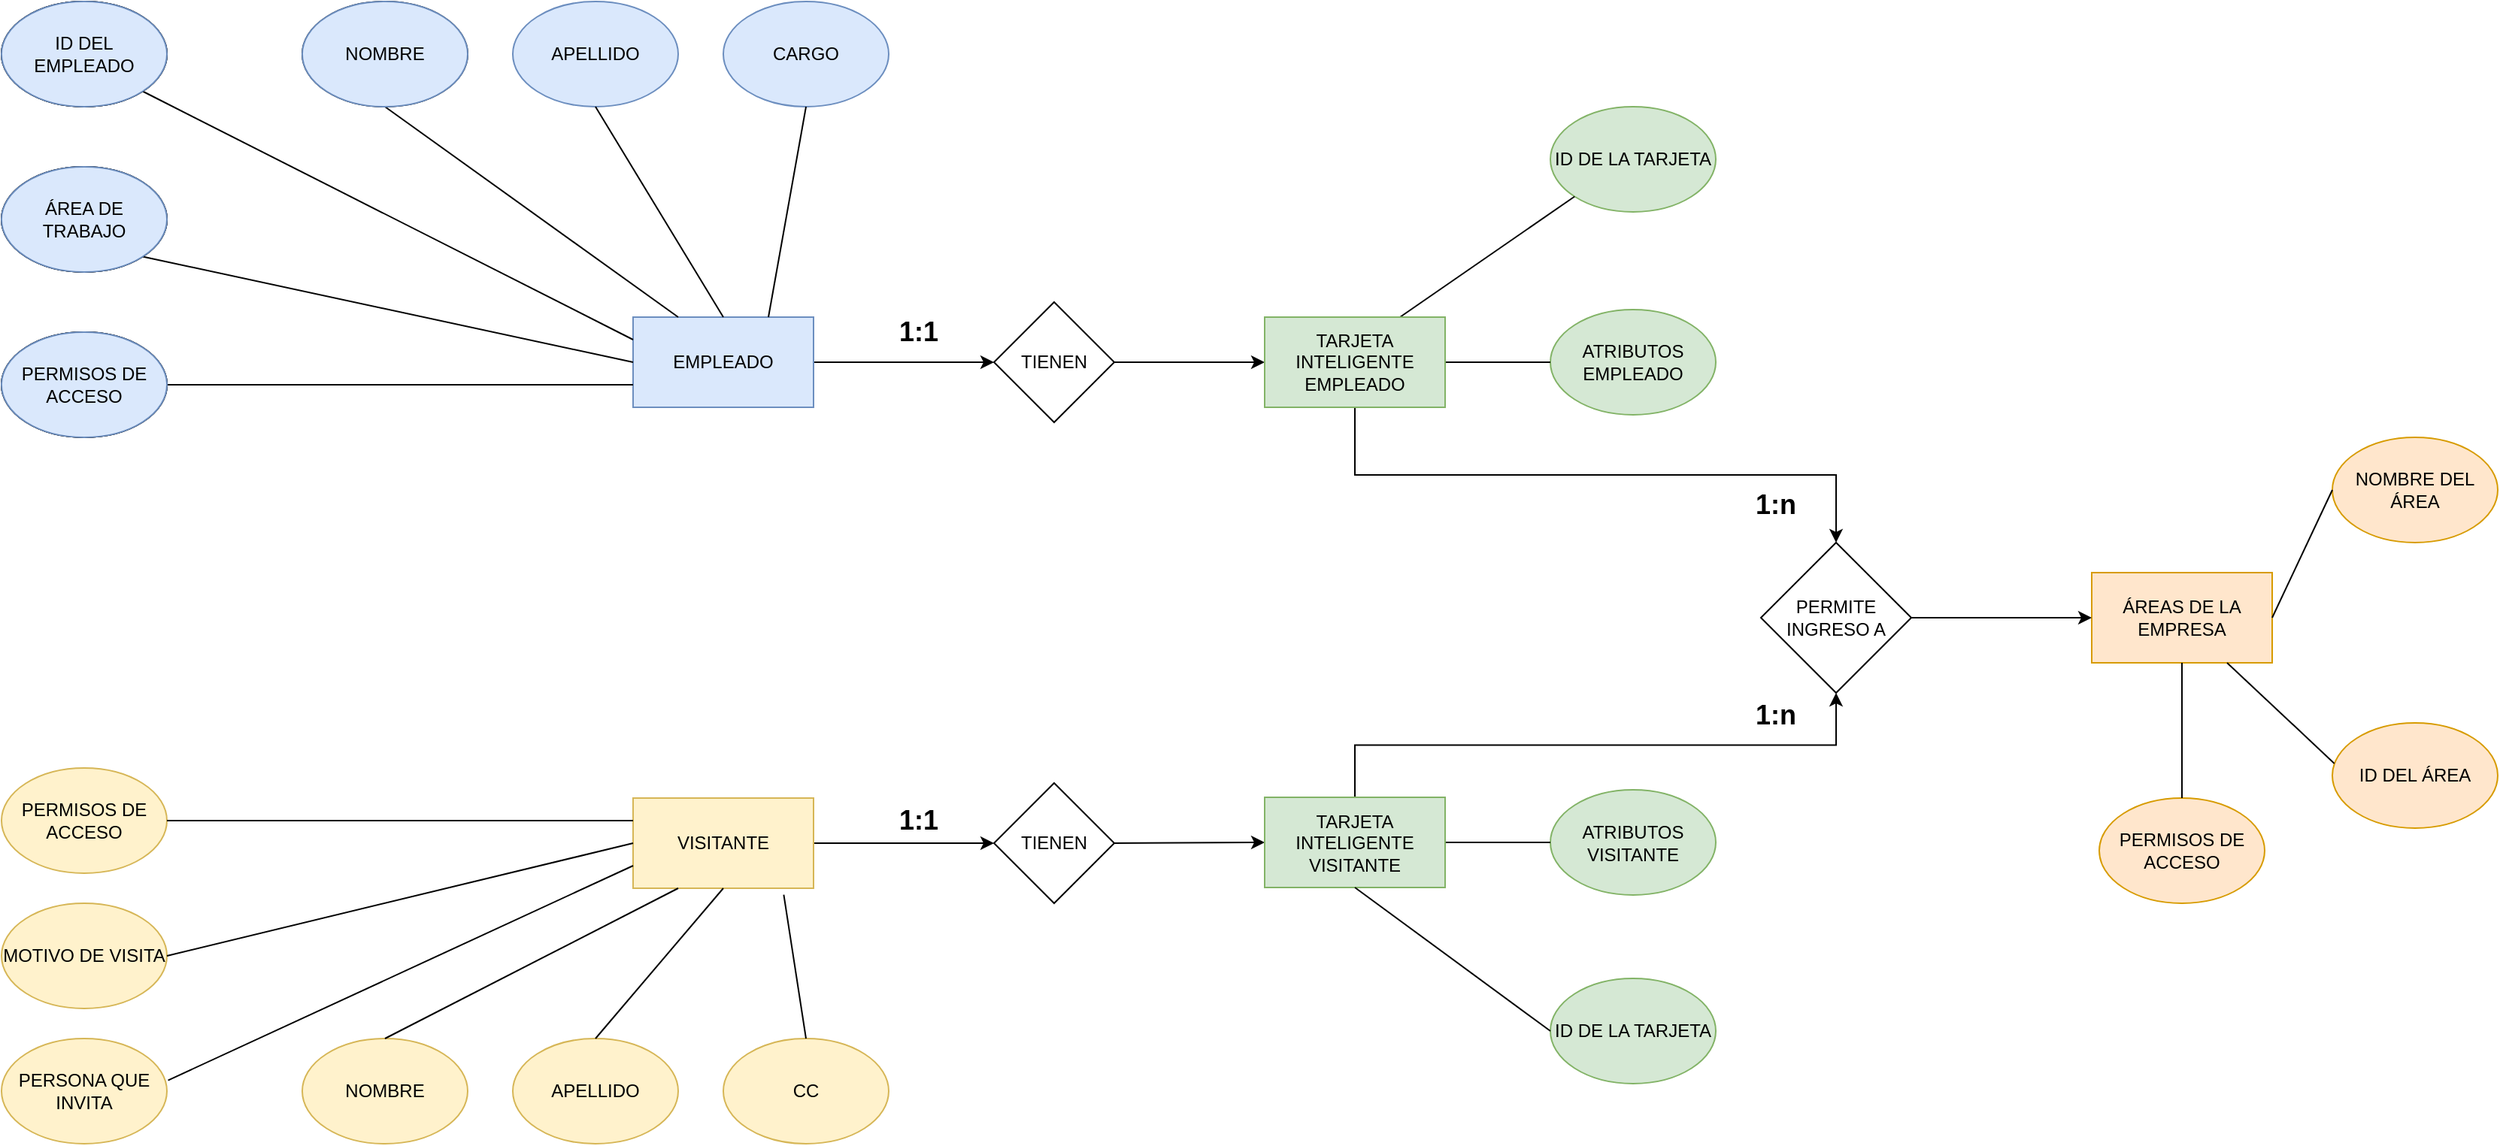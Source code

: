 <mxfile version="20.0.1" type="github">
  <diagram id="B1igxieaISC9VuSWq6be" name="Page-1">
    <mxGraphModel dx="1344" dy="834" grid="1" gridSize="10" guides="1" tooltips="1" connect="1" arrows="1" fold="1" page="1" pageScale="1" pageWidth="2000" pageHeight="2000" math="0" shadow="0">
      <root>
        <mxCell id="0" />
        <mxCell id="1" parent="0" />
        <mxCell id="BWPA2W5dskU-JX_1lQMr-73" style="edgeStyle=none;rounded=0;orthogonalLoop=1;jettySize=auto;html=1;exitX=1;exitY=0.5;exitDx=0;exitDy=0;entryX=0;entryY=0.5;entryDx=0;entryDy=0;fontSize=18;" edge="1" parent="1" source="BWPA2W5dskU-JX_1lQMr-1" target="BWPA2W5dskU-JX_1lQMr-5">
          <mxGeometry relative="1" as="geometry" />
        </mxCell>
        <mxCell id="BWPA2W5dskU-JX_1lQMr-1" value="EMPLEADO" style="rounded=0;whiteSpace=wrap;html=1;fillColor=#dae8fc;strokeColor=#6c8ebf;" vertex="1" parent="1">
          <mxGeometry x="610" y="390" width="120" height="60" as="geometry" />
        </mxCell>
        <mxCell id="BWPA2W5dskU-JX_1lQMr-76" style="edgeStyle=none;rounded=0;orthogonalLoop=1;jettySize=auto;html=1;exitX=1;exitY=0.5;exitDx=0;exitDy=0;fontSize=18;" edge="1" parent="1" source="BWPA2W5dskU-JX_1lQMr-2" target="BWPA2W5dskU-JX_1lQMr-75">
          <mxGeometry relative="1" as="geometry" />
        </mxCell>
        <mxCell id="BWPA2W5dskU-JX_1lQMr-2" value="VISITANTE" style="rounded=0;whiteSpace=wrap;html=1;fillColor=#fff2cc;strokeColor=#d6b656;" vertex="1" parent="1">
          <mxGeometry x="610" y="710" width="120" height="60" as="geometry" />
        </mxCell>
        <mxCell id="BWPA2W5dskU-JX_1lQMr-3" value="ÁREAS DE LA EMPRESA" style="rounded=0;whiteSpace=wrap;html=1;fillColor=#ffe6cc;strokeColor=#d79b00;" vertex="1" parent="1">
          <mxGeometry x="1580" y="560" width="120" height="60" as="geometry" />
        </mxCell>
        <mxCell id="BWPA2W5dskU-JX_1lQMr-4" value="TARJETA INTELIGENTE" style="rounded=0;whiteSpace=wrap;html=1;" vertex="1" parent="1">
          <mxGeometry x="1030" y="390" width="120" height="60" as="geometry" />
        </mxCell>
        <mxCell id="BWPA2W5dskU-JX_1lQMr-74" style="edgeStyle=none;rounded=0;orthogonalLoop=1;jettySize=auto;html=1;exitX=1;exitY=0.5;exitDx=0;exitDy=0;entryX=0;entryY=0.5;entryDx=0;entryDy=0;fontSize=18;" edge="1" parent="1" source="BWPA2W5dskU-JX_1lQMr-5" target="BWPA2W5dskU-JX_1lQMr-66">
          <mxGeometry relative="1" as="geometry" />
        </mxCell>
        <mxCell id="BWPA2W5dskU-JX_1lQMr-5" value="TIENEN" style="rhombus;whiteSpace=wrap;html=1;" vertex="1" parent="1">
          <mxGeometry x="850" y="380" width="80" height="80" as="geometry" />
        </mxCell>
        <mxCell id="BWPA2W5dskU-JX_1lQMr-88" style="edgeStyle=none;rounded=0;orthogonalLoop=1;jettySize=auto;html=1;entryX=0;entryY=0.5;entryDx=0;entryDy=0;fontSize=18;" edge="1" parent="1" source="BWPA2W5dskU-JX_1lQMr-17" target="BWPA2W5dskU-JX_1lQMr-3">
          <mxGeometry relative="1" as="geometry" />
        </mxCell>
        <mxCell id="BWPA2W5dskU-JX_1lQMr-17" value="PERMITE INGRESO A" style="rhombus;whiteSpace=wrap;html=1;" vertex="1" parent="1">
          <mxGeometry x="1360" y="540" width="100" height="100" as="geometry" />
        </mxCell>
        <mxCell id="BWPA2W5dskU-JX_1lQMr-20" value="NOMBRE" style="ellipse;whiteSpace=wrap;html=1;" vertex="1" parent="1">
          <mxGeometry x="390" y="180" width="110" height="70" as="geometry" />
        </mxCell>
        <mxCell id="BWPA2W5dskU-JX_1lQMr-21" value="APELLIDO" style="ellipse;whiteSpace=wrap;html=1;fillColor=#dae8fc;strokeColor=#6c8ebf;" vertex="1" parent="1">
          <mxGeometry x="530" y="180" width="110" height="70" as="geometry" />
        </mxCell>
        <mxCell id="BWPA2W5dskU-JX_1lQMr-22" value="CARGO" style="ellipse;whiteSpace=wrap;html=1;fillColor=#dae8fc;strokeColor=#6c8ebf;" vertex="1" parent="1">
          <mxGeometry x="670" y="180" width="110" height="70" as="geometry" />
        </mxCell>
        <mxCell id="BWPA2W5dskU-JX_1lQMr-23" value="ÁRERA DE TRABAJO" style="ellipse;whiteSpace=wrap;html=1;" vertex="1" parent="1">
          <mxGeometry x="190" y="290" width="110" height="70" as="geometry" />
        </mxCell>
        <mxCell id="BWPA2W5dskU-JX_1lQMr-24" value="PERMISOS DE ACCESO" style="ellipse;whiteSpace=wrap;html=1;" vertex="1" parent="1">
          <mxGeometry x="190" y="400" width="110" height="70" as="geometry" />
        </mxCell>
        <mxCell id="BWPA2W5dskU-JX_1lQMr-28" value="" style="endArrow=none;html=1;rounded=0;entryX=1;entryY=0.5;entryDx=0;entryDy=0;exitX=0;exitY=0.75;exitDx=0;exitDy=0;" edge="1" parent="1" source="BWPA2W5dskU-JX_1lQMr-1" target="BWPA2W5dskU-JX_1lQMr-24">
          <mxGeometry width="50" height="50" relative="1" as="geometry">
            <mxPoint x="-10" y="430" as="sourcePoint" />
            <mxPoint x="40" y="380" as="targetPoint" />
          </mxGeometry>
        </mxCell>
        <mxCell id="BWPA2W5dskU-JX_1lQMr-29" value="" style="endArrow=none;html=1;rounded=0;entryX=1;entryY=1;entryDx=0;entryDy=0;exitX=0;exitY=0.5;exitDx=0;exitDy=0;" edge="1" parent="1" source="BWPA2W5dskU-JX_1lQMr-1" target="BWPA2W5dskU-JX_1lQMr-23">
          <mxGeometry width="50" height="50" relative="1" as="geometry">
            <mxPoint x="610" y="360" as="sourcePoint" />
            <mxPoint x="380.0" y="280" as="targetPoint" />
          </mxGeometry>
        </mxCell>
        <mxCell id="BWPA2W5dskU-JX_1lQMr-30" value="" style="endArrow=none;html=1;rounded=0;entryX=0.5;entryY=1;entryDx=0;entryDy=0;exitX=0.25;exitY=0;exitDx=0;exitDy=0;" edge="1" parent="1" source="BWPA2W5dskU-JX_1lQMr-1" target="BWPA2W5dskU-JX_1lQMr-20">
          <mxGeometry width="50" height="50" relative="1" as="geometry">
            <mxPoint x="675.93" y="345.37" as="sourcePoint" />
            <mxPoint x="430.002" y="210.003" as="targetPoint" />
          </mxGeometry>
        </mxCell>
        <mxCell id="BWPA2W5dskU-JX_1lQMr-31" value="" style="endArrow=none;html=1;rounded=0;entryX=0.5;entryY=1;entryDx=0;entryDy=0;exitX=0.5;exitY=0;exitDx=0;exitDy=0;" edge="1" parent="1" source="BWPA2W5dskU-JX_1lQMr-1" target="BWPA2W5dskU-JX_1lQMr-21">
          <mxGeometry width="50" height="50" relative="1" as="geometry">
            <mxPoint x="795" y="410" as="sourcePoint" />
            <mxPoint x="590" y="220" as="targetPoint" />
          </mxGeometry>
        </mxCell>
        <mxCell id="BWPA2W5dskU-JX_1lQMr-32" value="" style="endArrow=none;html=1;rounded=0;entryX=0.5;entryY=1;entryDx=0;entryDy=0;exitX=0.75;exitY=0;exitDx=0;exitDy=0;" edge="1" parent="1" source="BWPA2W5dskU-JX_1lQMr-1" target="BWPA2W5dskU-JX_1lQMr-22">
          <mxGeometry width="50" height="50" relative="1" as="geometry">
            <mxPoint x="815" y="400" as="sourcePoint" />
            <mxPoint x="720" y="210" as="targetPoint" />
          </mxGeometry>
        </mxCell>
        <mxCell id="BWPA2W5dskU-JX_1lQMr-33" value="ID DEL EMPLEADO" style="ellipse;whiteSpace=wrap;html=1;" vertex="1" parent="1">
          <mxGeometry x="190" y="180" width="110" height="70" as="geometry" />
        </mxCell>
        <mxCell id="BWPA2W5dskU-JX_1lQMr-34" value="" style="endArrow=none;html=1;rounded=0;entryX=1;entryY=1;entryDx=0;entryDy=0;exitX=0;exitY=0.25;exitDx=0;exitDy=0;" edge="1" parent="1" source="BWPA2W5dskU-JX_1lQMr-1" target="BWPA2W5dskU-JX_1lQMr-33">
          <mxGeometry width="50" height="50" relative="1" as="geometry">
            <mxPoint x="580" y="380" as="sourcePoint" />
            <mxPoint x="390" y="260" as="targetPoint" />
          </mxGeometry>
        </mxCell>
        <mxCell id="BWPA2W5dskU-JX_1lQMr-35" value="MOTIVO DE VISITA" style="ellipse;whiteSpace=wrap;html=1;fillColor=#fff2cc;strokeColor=#d6b656;" vertex="1" parent="1">
          <mxGeometry x="190" y="780" width="110" height="70" as="geometry" />
        </mxCell>
        <mxCell id="BWPA2W5dskU-JX_1lQMr-36" value="PERSONA QUE INVITA" style="ellipse;whiteSpace=wrap;html=1;fillColor=#fff2cc;strokeColor=#d6b656;" vertex="1" parent="1">
          <mxGeometry x="190" y="870" width="110" height="70" as="geometry" />
        </mxCell>
        <mxCell id="BWPA2W5dskU-JX_1lQMr-37" value="PERMISOS DE ACCESO" style="ellipse;whiteSpace=wrap;html=1;fillColor=#fff2cc;strokeColor=#d6b656;" vertex="1" parent="1">
          <mxGeometry x="190" y="690" width="110" height="70" as="geometry" />
        </mxCell>
        <mxCell id="BWPA2W5dskU-JX_1lQMr-38" value="NOMBRE" style="ellipse;whiteSpace=wrap;html=1;fillColor=#fff2cc;strokeColor=#d6b656;" vertex="1" parent="1">
          <mxGeometry x="390" y="870" width="110" height="70" as="geometry" />
        </mxCell>
        <mxCell id="BWPA2W5dskU-JX_1lQMr-39" value="APELLIDO" style="ellipse;whiteSpace=wrap;html=1;fillColor=#fff2cc;strokeColor=#d6b656;" vertex="1" parent="1">
          <mxGeometry x="530" y="870" width="110" height="70" as="geometry" />
        </mxCell>
        <mxCell id="BWPA2W5dskU-JX_1lQMr-40" value="CC" style="ellipse;whiteSpace=wrap;html=1;fillColor=#fff2cc;strokeColor=#d6b656;" vertex="1" parent="1">
          <mxGeometry x="670" y="870" width="110" height="70" as="geometry" />
        </mxCell>
        <mxCell id="BWPA2W5dskU-JX_1lQMr-41" value="" style="endArrow=none;html=1;rounded=0;entryX=0.835;entryY=1.072;entryDx=0;entryDy=0;exitX=0.5;exitY=0;exitDx=0;exitDy=0;entryPerimeter=0;" edge="1" parent="1" source="BWPA2W5dskU-JX_1lQMr-40" target="BWPA2W5dskU-JX_1lQMr-2">
          <mxGeometry width="50" height="50" relative="1" as="geometry">
            <mxPoint x="750" y="900" as="sourcePoint" />
            <mxPoint x="775" y="760" as="targetPoint" />
          </mxGeometry>
        </mxCell>
        <mxCell id="BWPA2W5dskU-JX_1lQMr-42" value="" style="endArrow=none;html=1;rounded=0;entryX=0.5;entryY=1;entryDx=0;entryDy=0;exitX=0.5;exitY=0;exitDx=0;exitDy=0;" edge="1" parent="1" source="BWPA2W5dskU-JX_1lQMr-39" target="BWPA2W5dskU-JX_1lQMr-2">
          <mxGeometry width="50" height="50" relative="1" as="geometry">
            <mxPoint x="592.4" y="890" as="sourcePoint" />
            <mxPoint x="577.6" y="754.32" as="targetPoint" />
          </mxGeometry>
        </mxCell>
        <mxCell id="BWPA2W5dskU-JX_1lQMr-43" value="" style="endArrow=none;html=1;rounded=0;entryX=0.25;entryY=1;entryDx=0;entryDy=0;exitX=0.5;exitY=0;exitDx=0;exitDy=0;" edge="1" parent="1" source="BWPA2W5dskU-JX_1lQMr-38" target="BWPA2W5dskU-JX_1lQMr-2">
          <mxGeometry width="50" height="50" relative="1" as="geometry">
            <mxPoint x="470" y="910" as="sourcePoint" />
            <mxPoint x="555" y="770" as="targetPoint" />
          </mxGeometry>
        </mxCell>
        <mxCell id="BWPA2W5dskU-JX_1lQMr-44" value="" style="endArrow=none;html=1;rounded=0;entryX=0;entryY=0.75;entryDx=0;entryDy=0;exitX=1.007;exitY=0.397;exitDx=0;exitDy=0;exitPerimeter=0;" edge="1" parent="1" source="BWPA2W5dskU-JX_1lQMr-36" target="BWPA2W5dskU-JX_1lQMr-2">
          <mxGeometry width="50" height="50" relative="1" as="geometry">
            <mxPoint x="330" y="880" as="sourcePoint" />
            <mxPoint x="525" y="740" as="targetPoint" />
          </mxGeometry>
        </mxCell>
        <mxCell id="BWPA2W5dskU-JX_1lQMr-45" value="" style="endArrow=none;html=1;rounded=0;entryX=0;entryY=0.5;entryDx=0;entryDy=0;exitX=1;exitY=0.5;exitDx=0;exitDy=0;" edge="1" parent="1" source="BWPA2W5dskU-JX_1lQMr-35" target="BWPA2W5dskU-JX_1lQMr-2">
          <mxGeometry width="50" height="50" relative="1" as="geometry">
            <mxPoint x="300.0" y="832.79" as="sourcePoint" />
            <mxPoint x="606.92" y="690" as="targetPoint" />
          </mxGeometry>
        </mxCell>
        <mxCell id="BWPA2W5dskU-JX_1lQMr-46" value="" style="endArrow=none;html=1;rounded=0;entryX=0;entryY=0.25;entryDx=0;entryDy=0;exitX=1;exitY=0.5;exitDx=0;exitDy=0;" edge="1" parent="1" source="BWPA2W5dskU-JX_1lQMr-37" target="BWPA2W5dskU-JX_1lQMr-2">
          <mxGeometry width="50" height="50" relative="1" as="geometry">
            <mxPoint x="330.0" y="710" as="sourcePoint" />
            <mxPoint x="640" y="635" as="targetPoint" />
          </mxGeometry>
        </mxCell>
        <mxCell id="BWPA2W5dskU-JX_1lQMr-50" value="ID DE LA TARJETA" style="ellipse;whiteSpace=wrap;html=1;fillColor=#d5e8d4;strokeColor=#82b366;" vertex="1" parent="1">
          <mxGeometry x="1220" y="250" width="110" height="70" as="geometry" />
        </mxCell>
        <mxCell id="BWPA2W5dskU-JX_1lQMr-51" value="ATRIBUTOS EMPLEADO" style="ellipse;whiteSpace=wrap;html=1;fillColor=#d5e8d4;strokeColor=#82b366;" vertex="1" parent="1">
          <mxGeometry x="1220" y="385" width="110" height="70" as="geometry" />
        </mxCell>
        <mxCell id="BWPA2W5dskU-JX_1lQMr-52" value="" style="endArrow=none;html=1;rounded=0;exitX=1;exitY=0.5;exitDx=0;exitDy=0;entryX=0;entryY=0.5;entryDx=0;entryDy=0;" edge="1" parent="1" source="BWPA2W5dskU-JX_1lQMr-4" target="BWPA2W5dskU-JX_1lQMr-51">
          <mxGeometry width="50" height="50" relative="1" as="geometry">
            <mxPoint x="1200" y="520" as="sourcePoint" />
            <mxPoint x="1250" y="470" as="targetPoint" />
          </mxGeometry>
        </mxCell>
        <mxCell id="BWPA2W5dskU-JX_1lQMr-53" value="" style="endArrow=none;html=1;rounded=0;exitX=0.75;exitY=0;exitDx=0;exitDy=0;entryX=0;entryY=1;entryDx=0;entryDy=0;" edge="1" parent="1" source="BWPA2W5dskU-JX_1lQMr-4" target="BWPA2W5dskU-JX_1lQMr-50">
          <mxGeometry width="50" height="50" relative="1" as="geometry">
            <mxPoint x="1130" y="370" as="sourcePoint" />
            <mxPoint x="1200.0" y="370" as="targetPoint" />
          </mxGeometry>
        </mxCell>
        <mxCell id="BWPA2W5dskU-JX_1lQMr-55" value="NOMBRE DEL ÁREA" style="ellipse;whiteSpace=wrap;html=1;fillColor=#ffe6cc;strokeColor=#d79b00;" vertex="1" parent="1">
          <mxGeometry x="1740" y="470" width="110" height="70" as="geometry" />
        </mxCell>
        <mxCell id="BWPA2W5dskU-JX_1lQMr-56" value="ID DEL ÁREA" style="ellipse;whiteSpace=wrap;html=1;fillColor=#ffe6cc;strokeColor=#d79b00;" vertex="1" parent="1">
          <mxGeometry x="1740" y="660" width="110" height="70" as="geometry" />
        </mxCell>
        <mxCell id="BWPA2W5dskU-JX_1lQMr-57" value="" style="endArrow=none;html=1;rounded=0;exitX=1;exitY=0.5;exitDx=0;exitDy=0;entryX=0;entryY=0.5;entryDx=0;entryDy=0;" edge="1" parent="1" source="BWPA2W5dskU-JX_1lQMr-3" target="BWPA2W5dskU-JX_1lQMr-55">
          <mxGeometry width="50" height="50" relative="1" as="geometry">
            <mxPoint x="1420" y="1239.41" as="sourcePoint" />
            <mxPoint x="1490.0" y="1239.41" as="targetPoint" />
          </mxGeometry>
        </mxCell>
        <mxCell id="BWPA2W5dskU-JX_1lQMr-58" value="" style="endArrow=none;html=1;rounded=0;exitX=0.75;exitY=1;exitDx=0;exitDy=0;entryX=0.012;entryY=0.385;entryDx=0;entryDy=0;entryPerimeter=0;" edge="1" parent="1" source="BWPA2W5dskU-JX_1lQMr-3" target="BWPA2W5dskU-JX_1lQMr-56">
          <mxGeometry width="50" height="50" relative="1" as="geometry">
            <mxPoint x="1370" y="1320" as="sourcePoint" />
            <mxPoint x="1470.0" y="1320" as="targetPoint" />
          </mxGeometry>
        </mxCell>
        <mxCell id="BWPA2W5dskU-JX_1lQMr-59" value="PERMISOS DE ACCESO" style="ellipse;whiteSpace=wrap;html=1;" vertex="1" parent="1">
          <mxGeometry x="190" y="400" width="110" height="70" as="geometry" />
        </mxCell>
        <mxCell id="BWPA2W5dskU-JX_1lQMr-60" value="ÁRERA DE TRABAJO" style="ellipse;whiteSpace=wrap;html=1;" vertex="1" parent="1">
          <mxGeometry x="190" y="290" width="110" height="70" as="geometry" />
        </mxCell>
        <mxCell id="BWPA2W5dskU-JX_1lQMr-61" value="ID DEL EMPLEADO" style="ellipse;whiteSpace=wrap;html=1;" vertex="1" parent="1">
          <mxGeometry x="190" y="180" width="110" height="70" as="geometry" />
        </mxCell>
        <mxCell id="BWPA2W5dskU-JX_1lQMr-62" value="PERMISOS DE ACCESO" style="ellipse;whiteSpace=wrap;html=1;fillColor=#dae8fc;strokeColor=#6c8ebf;" vertex="1" parent="1">
          <mxGeometry x="190" y="400" width="110" height="70" as="geometry" />
        </mxCell>
        <mxCell id="BWPA2W5dskU-JX_1lQMr-63" value="ÁREA DE TRABAJO" style="ellipse;whiteSpace=wrap;html=1;fillColor=#dae8fc;strokeColor=#6c8ebf;" vertex="1" parent="1">
          <mxGeometry x="190" y="290" width="110" height="70" as="geometry" />
        </mxCell>
        <mxCell id="BWPA2W5dskU-JX_1lQMr-64" value="ID DEL EMPLEADO" style="ellipse;whiteSpace=wrap;html=1;fillColor=#dae8fc;strokeColor=#6c8ebf;" vertex="1" parent="1">
          <mxGeometry x="190" y="180" width="110" height="70" as="geometry" />
        </mxCell>
        <mxCell id="BWPA2W5dskU-JX_1lQMr-65" value="NOMBRE" style="ellipse;whiteSpace=wrap;html=1;fillColor=#dae8fc;strokeColor=#6c8ebf;" vertex="1" parent="1">
          <mxGeometry x="390" y="180" width="110" height="70" as="geometry" />
        </mxCell>
        <mxCell id="BWPA2W5dskU-JX_1lQMr-89" style="edgeStyle=orthogonalEdgeStyle;rounded=0;orthogonalLoop=1;jettySize=auto;html=1;exitX=0.5;exitY=1;exitDx=0;exitDy=0;entryX=0.5;entryY=0;entryDx=0;entryDy=0;fontSize=18;" edge="1" parent="1" source="BWPA2W5dskU-JX_1lQMr-66" target="BWPA2W5dskU-JX_1lQMr-17">
          <mxGeometry relative="1" as="geometry" />
        </mxCell>
        <mxCell id="BWPA2W5dskU-JX_1lQMr-66" value="TARJETA INTELIGENTE EMPLEADO" style="rounded=0;whiteSpace=wrap;html=1;fillColor=#d5e8d4;strokeColor=#82b366;" vertex="1" parent="1">
          <mxGeometry x="1030" y="390" width="120" height="60" as="geometry" />
        </mxCell>
        <mxCell id="BWPA2W5dskU-JX_1lQMr-68" value="&lt;font style=&quot;font-size: 18px;&quot;&gt;&lt;b&gt;1:1&lt;/b&gt;&lt;/font&gt;" style="text;html=1;strokeColor=none;fillColor=none;align=center;verticalAlign=middle;whiteSpace=wrap;rounded=0;" vertex="1" parent="1">
          <mxGeometry x="770" y="385" width="60" height="30" as="geometry" />
        </mxCell>
        <mxCell id="BWPA2W5dskU-JX_1lQMr-69" value="&lt;font style=&quot;font-size: 18px;&quot;&gt;&lt;b&gt;1:n&lt;/b&gt;&lt;/font&gt;" style="text;html=1;strokeColor=none;fillColor=none;align=center;verticalAlign=middle;whiteSpace=wrap;rounded=0;" vertex="1" parent="1">
          <mxGeometry x="1340" y="500" width="60" height="30" as="geometry" />
        </mxCell>
        <mxCell id="BWPA2W5dskU-JX_1lQMr-70" value="PERMISOS DE ACCESO" style="ellipse;whiteSpace=wrap;html=1;fillColor=#ffe6cc;strokeColor=#d79b00;" vertex="1" parent="1">
          <mxGeometry x="1585" y="710" width="110" height="70" as="geometry" />
        </mxCell>
        <mxCell id="BWPA2W5dskU-JX_1lQMr-71" value="" style="endArrow=none;html=1;rounded=0;exitX=0.5;exitY=1;exitDx=0;exitDy=0;entryX=0.5;entryY=0;entryDx=0;entryDy=0;" edge="1" parent="1" source="BWPA2W5dskU-JX_1lQMr-3" target="BWPA2W5dskU-JX_1lQMr-70">
          <mxGeometry width="50" height="50" relative="1" as="geometry">
            <mxPoint x="1290" y="1300" as="sourcePoint" />
            <mxPoint x="1370.0" y="1300" as="targetPoint" />
          </mxGeometry>
        </mxCell>
        <mxCell id="BWPA2W5dskU-JX_1lQMr-86" style="edgeStyle=none;rounded=0;orthogonalLoop=1;jettySize=auto;html=1;exitX=1;exitY=0.5;exitDx=0;exitDy=0;entryX=0;entryY=0.5;entryDx=0;entryDy=0;fontSize=18;" edge="1" parent="1" source="BWPA2W5dskU-JX_1lQMr-75" target="BWPA2W5dskU-JX_1lQMr-84">
          <mxGeometry relative="1" as="geometry" />
        </mxCell>
        <mxCell id="BWPA2W5dskU-JX_1lQMr-75" value="TIENEN" style="rhombus;whiteSpace=wrap;html=1;" vertex="1" parent="1">
          <mxGeometry x="850" y="700" width="80" height="80" as="geometry" />
        </mxCell>
        <mxCell id="BWPA2W5dskU-JX_1lQMr-77" value="TARJETA INTELIGENTE" style="rounded=0;whiteSpace=wrap;html=1;" vertex="1" parent="1">
          <mxGeometry x="1030" y="709.5" width="120" height="60" as="geometry" />
        </mxCell>
        <mxCell id="BWPA2W5dskU-JX_1lQMr-80" value="ATRIBUTOS VISITANTE" style="ellipse;whiteSpace=wrap;html=1;fillColor=#d5e8d4;strokeColor=#82b366;" vertex="1" parent="1">
          <mxGeometry x="1220" y="704.5" width="110" height="70" as="geometry" />
        </mxCell>
        <mxCell id="BWPA2W5dskU-JX_1lQMr-81" value="" style="endArrow=none;html=1;rounded=0;exitX=1;exitY=0.5;exitDx=0;exitDy=0;entryX=0;entryY=0.5;entryDx=0;entryDy=0;" edge="1" parent="1" source="BWPA2W5dskU-JX_1lQMr-77" target="BWPA2W5dskU-JX_1lQMr-80">
          <mxGeometry width="50" height="50" relative="1" as="geometry">
            <mxPoint x="1200" y="839.5" as="sourcePoint" />
            <mxPoint x="1250" y="789.5" as="targetPoint" />
          </mxGeometry>
        </mxCell>
        <mxCell id="BWPA2W5dskU-JX_1lQMr-90" style="edgeStyle=orthogonalEdgeStyle;rounded=0;orthogonalLoop=1;jettySize=auto;html=1;exitX=0.5;exitY=0;exitDx=0;exitDy=0;entryX=0.5;entryY=1;entryDx=0;entryDy=0;fontSize=18;" edge="1" parent="1" source="BWPA2W5dskU-JX_1lQMr-84" target="BWPA2W5dskU-JX_1lQMr-17">
          <mxGeometry relative="1" as="geometry" />
        </mxCell>
        <mxCell id="BWPA2W5dskU-JX_1lQMr-84" value="TARJETA INTELIGENTE VISITANTE" style="rounded=0;whiteSpace=wrap;html=1;fillColor=#d5e8d4;strokeColor=#82b366;" vertex="1" parent="1">
          <mxGeometry x="1030" y="709.5" width="120" height="60" as="geometry" />
        </mxCell>
        <mxCell id="BWPA2W5dskU-JX_1lQMr-85" value="ID DE LA TARJETA" style="ellipse;whiteSpace=wrap;html=1;fillColor=#d5e8d4;strokeColor=#82b366;" vertex="1" parent="1">
          <mxGeometry x="1220" y="830" width="110" height="70" as="geometry" />
        </mxCell>
        <mxCell id="BWPA2W5dskU-JX_1lQMr-87" value="" style="endArrow=none;html=1;rounded=0;exitX=0;exitY=0.5;exitDx=0;exitDy=0;entryX=0.5;entryY=1;entryDx=0;entryDy=0;" edge="1" parent="1" source="BWPA2W5dskU-JX_1lQMr-85" target="BWPA2W5dskU-JX_1lQMr-84">
          <mxGeometry width="50" height="50" relative="1" as="geometry">
            <mxPoint x="1120" y="920" as="sourcePoint" />
            <mxPoint x="1120" y="810" as="targetPoint" />
          </mxGeometry>
        </mxCell>
        <mxCell id="BWPA2W5dskU-JX_1lQMr-91" value="&lt;font style=&quot;font-size: 18px;&quot;&gt;&lt;b&gt;1:n&lt;/b&gt;&lt;/font&gt;" style="text;html=1;strokeColor=none;fillColor=none;align=center;verticalAlign=middle;whiteSpace=wrap;rounded=0;" vertex="1" parent="1">
          <mxGeometry x="1340" y="640" width="60" height="30" as="geometry" />
        </mxCell>
        <mxCell id="BWPA2W5dskU-JX_1lQMr-92" value="&lt;font style=&quot;font-size: 18px;&quot;&gt;&lt;b&gt;1:1&lt;/b&gt;&lt;/font&gt;" style="text;html=1;strokeColor=none;fillColor=none;align=center;verticalAlign=middle;whiteSpace=wrap;rounded=0;" vertex="1" parent="1">
          <mxGeometry x="770" y="710" width="60" height="30" as="geometry" />
        </mxCell>
      </root>
    </mxGraphModel>
  </diagram>
</mxfile>
